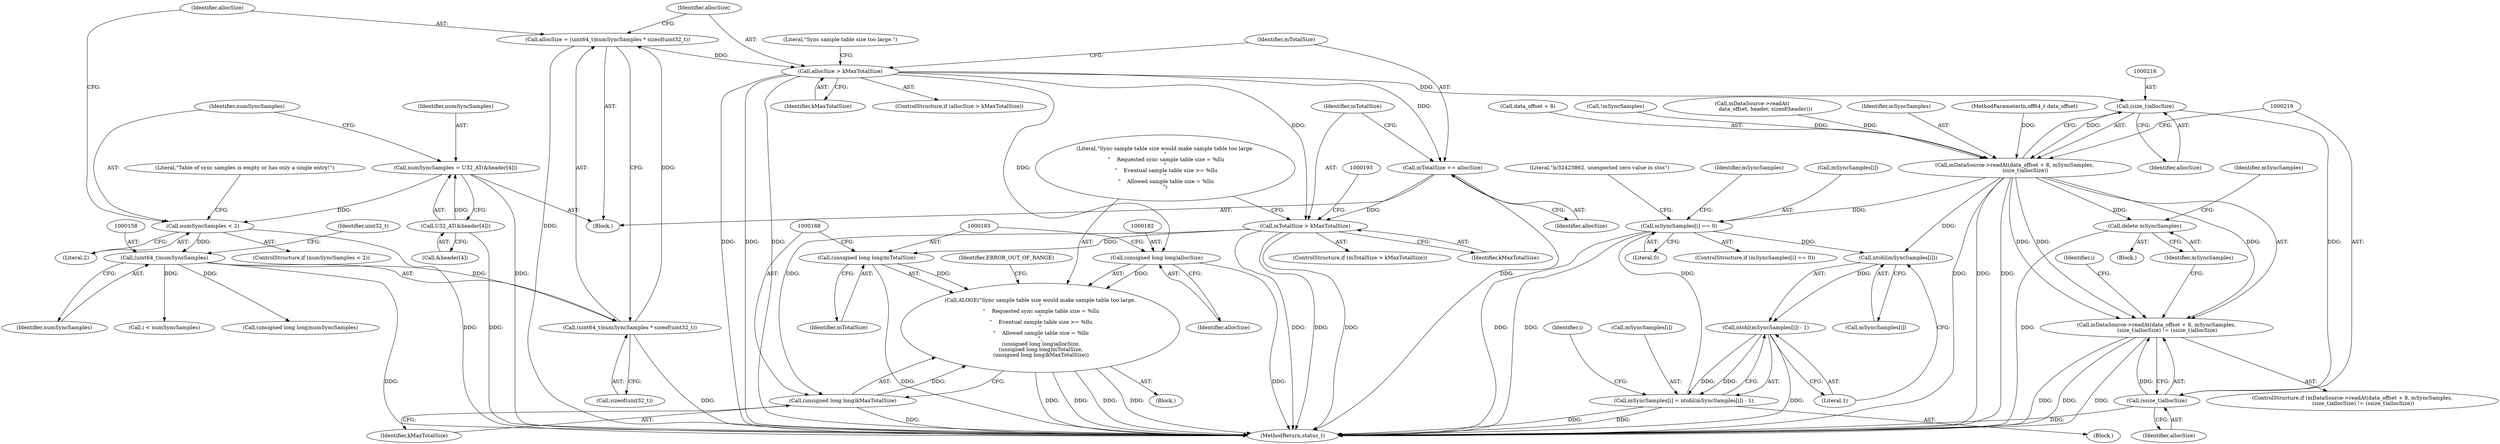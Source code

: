 digraph "1_Android_7fa3f552a6f34ed05c15e64ea30b8eed53f77a41@integer" {
"1000154" [label="(Call,allocSize = (uint64_t)numSyncSamples * sizeof(uint32_t))"];
"1000156" [label="(Call,(uint64_t)numSyncSamples * sizeof(uint32_t))"];
"1000157" [label="(Call,(uint64_t)numSyncSamples)"];
"1000147" [label="(Call,numSyncSamples < 2)"];
"1000139" [label="(Call,numSyncSamples = U32_AT(&header[4]))"];
"1000141" [label="(Call,U32_AT(&header[4]))"];
"1000163" [label="(Call,allocSize > kMaxTotalSize)"];
"1000171" [label="(Call,mTotalSize += allocSize)"];
"1000175" [label="(Call,mTotalSize > kMaxTotalSize)"];
"1000184" [label="(Call,(unsigned long long)mTotalSize)"];
"1000179" [label="(Call,ALOGE(\"Sync sample table size would make sample table too large.\n\"\n \"    Requested sync sample table size = %llu\n\"\n \"    Eventual sample table size >= %llu\n\"\n \"    Allowed sample table size = %llu\n\",\n (unsigned long long)allocSize,\n (unsigned long long)mTotalSize,\n (unsigned long long)kMaxTotalSize))"];
"1000187" [label="(Call,(unsigned long long)kMaxTotalSize)"];
"1000181" [label="(Call,(unsigned long long)allocSize)"];
"1000215" [label="(Call,(size_t)allocSize)"];
"1000210" [label="(Call,mDataSource->readAt(data_offset + 8, mSyncSamples,\n             (size_t)allocSize))"];
"1000209" [label="(Call,mDataSource->readAt(data_offset + 8, mSyncSamples,\n             (size_t)allocSize) != (ssize_t)allocSize)"];
"1000222" [label="(Call,delete mSyncSamples)"];
"1000241" [label="(Call,mSyncSamples[i] == 0)"];
"1000255" [label="(Call,ntohl(mSyncSamples[i]))"];
"1000254" [label="(Call,ntohl(mSyncSamples[i]) - 1)"];
"1000250" [label="(Call,mSyncSamples[i] = ntohl(mSyncSamples[i]) - 1)"];
"1000218" [label="(Call,(ssize_t)allocSize)"];
"1000139" [label="(Call,numSyncSamples = U32_AT(&header[4]))"];
"1000242" [label="(Call,mSyncSamples[i])"];
"1000175" [label="(Call,mTotalSize > kMaxTotalSize)"];
"1000198" [label="(Call,!mSyncSamples)"];
"1000250" [label="(Call,mSyncSamples[i] = ntohl(mSyncSamples[i]) - 1)"];
"1000220" [label="(Identifier,allocSize)"];
"1000221" [label="(Block,)"];
"1000186" [label="(Identifier,mTotalSize)"];
"1000191" [label="(Identifier,ERROR_OUT_OF_RANGE)"];
"1000232" [label="(Identifier,i)"];
"1000177" [label="(Identifier,kMaxTotalSize)"];
"1000223" [label="(Identifier,mSyncSamples)"];
"1000252" [label="(Identifier,mSyncSamples)"];
"1000256" [label="(Call,mSyncSamples[i])"];
"1000215" [label="(Call,(size_t)allocSize)"];
"1000222" [label="(Call,delete mSyncSamples)"];
"1000180" [label="(Literal,\"Sync sample table size would make sample table too large.\n\"\n \"    Requested sync sample table size = %llu\n\"\n \"    Eventual sample table size >= %llu\n\"\n \"    Allowed sample table size = %llu\n\")"];
"1000155" [label="(Identifier,allocSize)"];
"1000157" [label="(Call,(uint64_t)numSyncSamples)"];
"1000225" [label="(Identifier,mSyncSamples)"];
"1000248" [label="(Literal,\"b/32423862, unexpected zero value in stss\")"];
"1000141" [label="(Call,U32_AT(&header[4]))"];
"1000171" [label="(Call,mTotalSize += allocSize)"];
"1000140" [label="(Identifier,numSyncSamples)"];
"1000210" [label="(Call,mDataSource->readAt(data_offset + 8, mSyncSamples,\n             (size_t)allocSize))"];
"1000165" [label="(Identifier,kMaxTotalSize)"];
"1000189" [label="(Identifier,kMaxTotalSize)"];
"1000251" [label="(Call,mSyncSamples[i])"];
"1000184" [label="(Call,(unsigned long long)mTotalSize)"];
"1000161" [label="(Identifier,uint32_t)"];
"1000156" [label="(Call,(uint64_t)numSyncSamples * sizeof(uint32_t))"];
"1000164" [label="(Identifier,allocSize)"];
"1000142" [label="(Call,&header[4])"];
"1000118" [label="(Call,mDataSource->readAt(\n                data_offset, header, sizeof(header)))"];
"1000148" [label="(Identifier,numSyncSamples)"];
"1000160" [label="(Call,sizeof(uint32_t))"];
"1000147" [label="(Call,numSyncSamples < 2)"];
"1000203" [label="(Call,(unsigned long long)numSyncSamples)"];
"1000214" [label="(Identifier,mSyncSamples)"];
"1000101" [label="(MethodParameterIn,off64_t data_offset)"];
"1000146" [label="(ControlStructure,if (numSyncSamples < 2))"];
"1000183" [label="(Identifier,allocSize)"];
"1000211" [label="(Call,data_offset + 8)"];
"1000178" [label="(Block,)"];
"1000217" [label="(Identifier,allocSize)"];
"1000240" [label="(ControlStructure,if (mSyncSamples[i] == 0))"];
"1000245" [label="(Literal,0)"];
"1000159" [label="(Identifier,numSyncSamples)"];
"1000187" [label="(Call,(unsigned long long)kMaxTotalSize)"];
"1000162" [label="(ControlStructure,if (allocSize > kMaxTotalSize))"];
"1000168" [label="(Literal,\"Sync sample table size too large.\")"];
"1000103" [label="(Block,)"];
"1000255" [label="(Call,ntohl(mSyncSamples[i]))"];
"1000163" [label="(Call,allocSize > kMaxTotalSize)"];
"1000149" [label="(Literal,2)"];
"1000241" [label="(Call,mSyncSamples[i] == 0)"];
"1000238" [label="(Identifier,i)"];
"1000154" [label="(Call,allocSize = (uint64_t)numSyncSamples * sizeof(uint32_t))"];
"1000268" [label="(MethodReturn,status_t)"];
"1000179" [label="(Call,ALOGE(\"Sync sample table size would make sample table too large.\n\"\n \"    Requested sync sample table size = %llu\n\"\n \"    Eventual sample table size >= %llu\n\"\n \"    Allowed sample table size = %llu\n\",\n (unsigned long long)allocSize,\n (unsigned long long)mTotalSize,\n (unsigned long long)kMaxTotalSize))"];
"1000176" [label="(Identifier,mTotalSize)"];
"1000152" [label="(Literal,\"Table of sync samples is empty or has only a single entry!\")"];
"1000174" [label="(ControlStructure,if (mTotalSize > kMaxTotalSize))"];
"1000173" [label="(Identifier,allocSize)"];
"1000218" [label="(Call,(ssize_t)allocSize)"];
"1000234" [label="(Call,i < numSyncSamples)"];
"1000209" [label="(Call,mDataSource->readAt(data_offset + 8, mSyncSamples,\n             (size_t)allocSize) != (ssize_t)allocSize)"];
"1000259" [label="(Literal,1)"];
"1000172" [label="(Identifier,mTotalSize)"];
"1000208" [label="(ControlStructure,if (mDataSource->readAt(data_offset + 8, mSyncSamples,\n             (size_t)allocSize) != (ssize_t)allocSize))"];
"1000239" [label="(Block,)"];
"1000181" [label="(Call,(unsigned long long)allocSize)"];
"1000254" [label="(Call,ntohl(mSyncSamples[i]) - 1)"];
"1000154" -> "1000103"  [label="AST: "];
"1000154" -> "1000156"  [label="CFG: "];
"1000155" -> "1000154"  [label="AST: "];
"1000156" -> "1000154"  [label="AST: "];
"1000164" -> "1000154"  [label="CFG: "];
"1000154" -> "1000268"  [label="DDG: "];
"1000156" -> "1000154"  [label="DDG: "];
"1000154" -> "1000163"  [label="DDG: "];
"1000156" -> "1000160"  [label="CFG: "];
"1000157" -> "1000156"  [label="AST: "];
"1000160" -> "1000156"  [label="AST: "];
"1000156" -> "1000268"  [label="DDG: "];
"1000157" -> "1000156"  [label="DDG: "];
"1000157" -> "1000159"  [label="CFG: "];
"1000158" -> "1000157"  [label="AST: "];
"1000159" -> "1000157"  [label="AST: "];
"1000161" -> "1000157"  [label="CFG: "];
"1000157" -> "1000268"  [label="DDG: "];
"1000147" -> "1000157"  [label="DDG: "];
"1000157" -> "1000203"  [label="DDG: "];
"1000157" -> "1000234"  [label="DDG: "];
"1000147" -> "1000146"  [label="AST: "];
"1000147" -> "1000149"  [label="CFG: "];
"1000148" -> "1000147"  [label="AST: "];
"1000149" -> "1000147"  [label="AST: "];
"1000152" -> "1000147"  [label="CFG: "];
"1000155" -> "1000147"  [label="CFG: "];
"1000147" -> "1000268"  [label="DDG: "];
"1000139" -> "1000147"  [label="DDG: "];
"1000139" -> "1000103"  [label="AST: "];
"1000139" -> "1000141"  [label="CFG: "];
"1000140" -> "1000139"  [label="AST: "];
"1000141" -> "1000139"  [label="AST: "];
"1000148" -> "1000139"  [label="CFG: "];
"1000139" -> "1000268"  [label="DDG: "];
"1000141" -> "1000139"  [label="DDG: "];
"1000141" -> "1000142"  [label="CFG: "];
"1000142" -> "1000141"  [label="AST: "];
"1000141" -> "1000268"  [label="DDG: "];
"1000163" -> "1000162"  [label="AST: "];
"1000163" -> "1000165"  [label="CFG: "];
"1000164" -> "1000163"  [label="AST: "];
"1000165" -> "1000163"  [label="AST: "];
"1000168" -> "1000163"  [label="CFG: "];
"1000172" -> "1000163"  [label="CFG: "];
"1000163" -> "1000268"  [label="DDG: "];
"1000163" -> "1000268"  [label="DDG: "];
"1000163" -> "1000268"  [label="DDG: "];
"1000163" -> "1000171"  [label="DDG: "];
"1000163" -> "1000175"  [label="DDG: "];
"1000163" -> "1000181"  [label="DDG: "];
"1000163" -> "1000215"  [label="DDG: "];
"1000171" -> "1000103"  [label="AST: "];
"1000171" -> "1000173"  [label="CFG: "];
"1000172" -> "1000171"  [label="AST: "];
"1000173" -> "1000171"  [label="AST: "];
"1000176" -> "1000171"  [label="CFG: "];
"1000171" -> "1000268"  [label="DDG: "];
"1000171" -> "1000175"  [label="DDG: "];
"1000175" -> "1000174"  [label="AST: "];
"1000175" -> "1000177"  [label="CFG: "];
"1000176" -> "1000175"  [label="AST: "];
"1000177" -> "1000175"  [label="AST: "];
"1000180" -> "1000175"  [label="CFG: "];
"1000193" -> "1000175"  [label="CFG: "];
"1000175" -> "1000268"  [label="DDG: "];
"1000175" -> "1000268"  [label="DDG: "];
"1000175" -> "1000268"  [label="DDG: "];
"1000175" -> "1000184"  [label="DDG: "];
"1000175" -> "1000187"  [label="DDG: "];
"1000184" -> "1000179"  [label="AST: "];
"1000184" -> "1000186"  [label="CFG: "];
"1000185" -> "1000184"  [label="AST: "];
"1000186" -> "1000184"  [label="AST: "];
"1000188" -> "1000184"  [label="CFG: "];
"1000184" -> "1000268"  [label="DDG: "];
"1000184" -> "1000179"  [label="DDG: "];
"1000179" -> "1000178"  [label="AST: "];
"1000179" -> "1000187"  [label="CFG: "];
"1000180" -> "1000179"  [label="AST: "];
"1000181" -> "1000179"  [label="AST: "];
"1000187" -> "1000179"  [label="AST: "];
"1000191" -> "1000179"  [label="CFG: "];
"1000179" -> "1000268"  [label="DDG: "];
"1000179" -> "1000268"  [label="DDG: "];
"1000179" -> "1000268"  [label="DDG: "];
"1000179" -> "1000268"  [label="DDG: "];
"1000181" -> "1000179"  [label="DDG: "];
"1000187" -> "1000179"  [label="DDG: "];
"1000187" -> "1000189"  [label="CFG: "];
"1000188" -> "1000187"  [label="AST: "];
"1000189" -> "1000187"  [label="AST: "];
"1000187" -> "1000268"  [label="DDG: "];
"1000181" -> "1000183"  [label="CFG: "];
"1000182" -> "1000181"  [label="AST: "];
"1000183" -> "1000181"  [label="AST: "];
"1000185" -> "1000181"  [label="CFG: "];
"1000181" -> "1000268"  [label="DDG: "];
"1000215" -> "1000210"  [label="AST: "];
"1000215" -> "1000217"  [label="CFG: "];
"1000216" -> "1000215"  [label="AST: "];
"1000217" -> "1000215"  [label="AST: "];
"1000210" -> "1000215"  [label="CFG: "];
"1000215" -> "1000210"  [label="DDG: "];
"1000215" -> "1000218"  [label="DDG: "];
"1000210" -> "1000209"  [label="AST: "];
"1000211" -> "1000210"  [label="AST: "];
"1000214" -> "1000210"  [label="AST: "];
"1000219" -> "1000210"  [label="CFG: "];
"1000210" -> "1000268"  [label="DDG: "];
"1000210" -> "1000268"  [label="DDG: "];
"1000210" -> "1000268"  [label="DDG: "];
"1000210" -> "1000209"  [label="DDG: "];
"1000210" -> "1000209"  [label="DDG: "];
"1000210" -> "1000209"  [label="DDG: "];
"1000118" -> "1000210"  [label="DDG: "];
"1000101" -> "1000210"  [label="DDG: "];
"1000198" -> "1000210"  [label="DDG: "];
"1000210" -> "1000222"  [label="DDG: "];
"1000210" -> "1000241"  [label="DDG: "];
"1000210" -> "1000255"  [label="DDG: "];
"1000209" -> "1000208"  [label="AST: "];
"1000209" -> "1000218"  [label="CFG: "];
"1000218" -> "1000209"  [label="AST: "];
"1000223" -> "1000209"  [label="CFG: "];
"1000232" -> "1000209"  [label="CFG: "];
"1000209" -> "1000268"  [label="DDG: "];
"1000209" -> "1000268"  [label="DDG: "];
"1000209" -> "1000268"  [label="DDG: "];
"1000218" -> "1000209"  [label="DDG: "];
"1000222" -> "1000221"  [label="AST: "];
"1000222" -> "1000223"  [label="CFG: "];
"1000223" -> "1000222"  [label="AST: "];
"1000225" -> "1000222"  [label="CFG: "];
"1000222" -> "1000268"  [label="DDG: "];
"1000241" -> "1000240"  [label="AST: "];
"1000241" -> "1000245"  [label="CFG: "];
"1000242" -> "1000241"  [label="AST: "];
"1000245" -> "1000241"  [label="AST: "];
"1000248" -> "1000241"  [label="CFG: "];
"1000252" -> "1000241"  [label="CFG: "];
"1000241" -> "1000268"  [label="DDG: "];
"1000241" -> "1000268"  [label="DDG: "];
"1000250" -> "1000241"  [label="DDG: "];
"1000241" -> "1000255"  [label="DDG: "];
"1000255" -> "1000254"  [label="AST: "];
"1000255" -> "1000256"  [label="CFG: "];
"1000256" -> "1000255"  [label="AST: "];
"1000259" -> "1000255"  [label="CFG: "];
"1000255" -> "1000254"  [label="DDG: "];
"1000254" -> "1000250"  [label="AST: "];
"1000254" -> "1000259"  [label="CFG: "];
"1000259" -> "1000254"  [label="AST: "];
"1000250" -> "1000254"  [label="CFG: "];
"1000254" -> "1000268"  [label="DDG: "];
"1000254" -> "1000250"  [label="DDG: "];
"1000254" -> "1000250"  [label="DDG: "];
"1000250" -> "1000239"  [label="AST: "];
"1000251" -> "1000250"  [label="AST: "];
"1000238" -> "1000250"  [label="CFG: "];
"1000250" -> "1000268"  [label="DDG: "];
"1000250" -> "1000268"  [label="DDG: "];
"1000218" -> "1000220"  [label="CFG: "];
"1000219" -> "1000218"  [label="AST: "];
"1000220" -> "1000218"  [label="AST: "];
"1000218" -> "1000268"  [label="DDG: "];
}
